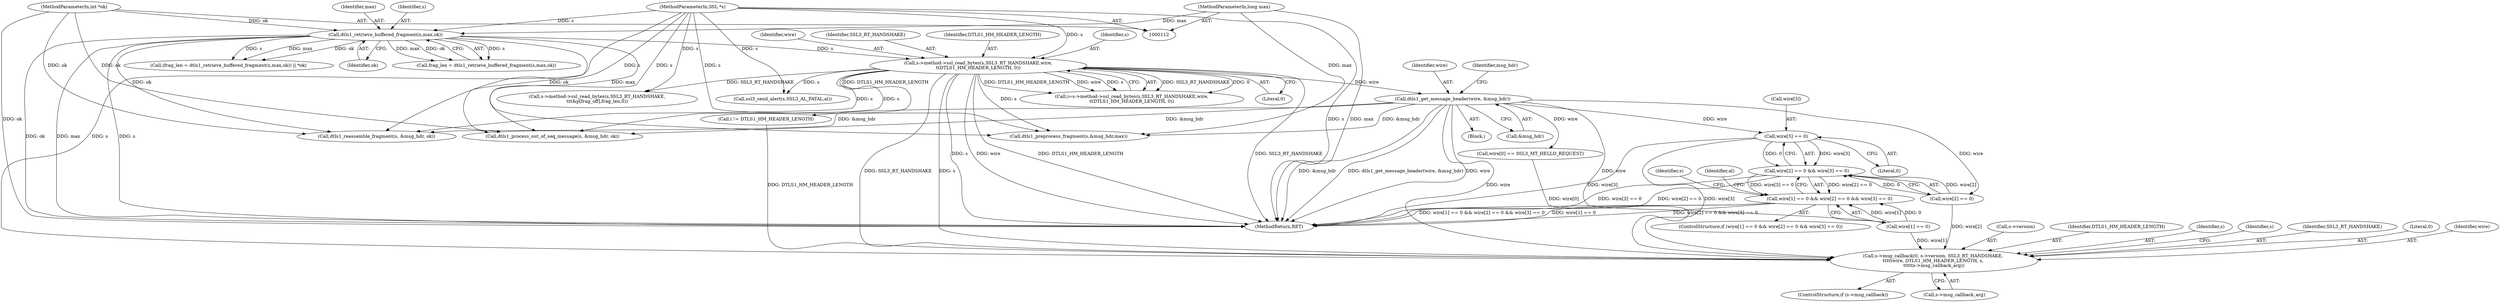 digraph "0_openssl_d3152655d5319ce883c8e3ac4b99f8de4c59d846@array" {
"1000271" [label="(Call,wire[3] == 0)"];
"1000176" [label="(Call,dtls1_get_message_header(wire, &msg_hdr))"];
"1000142" [label="(Call,s->method->ssl_read_bytes(s,SSL3_RT_HANDSHAKE,wire,\n\t\tDTLS1_HM_HEADER_LENGTH, 0))"];
"1000131" [label="(Call,dtls1_retrieve_buffered_fragment(s,max,ok))"];
"1000113" [label="(MethodParameterIn,SSL *s)"];
"1000116" [label="(MethodParameterIn,long max)"];
"1000117" [label="(MethodParameterIn,int *ok)"];
"1000265" [label="(Call,wire[2] == 0 && wire[3] == 0)"];
"1000259" [label="(Call,wire[1] == 0 && wire[2] == 0 && wire[3] == 0)"];
"1000281" [label="(Call,s->msg_callback(0, s->version, SSL3_RT_HANDSHAKE, \n\t\t\t\t\twire, DTLS1_HM_HEADER_LENGTH, s, \n\t\t\t\t\ts->msg_callback_arg))"];
"1000283" [label="(Call,s->version)"];
"1000204" [label="(Call,dtls1_process_out_of_seq_message(s, &msg_hdr, ok))"];
"1000143" [label="(Identifier,s)"];
"1000133" [label="(Identifier,max)"];
"1000116" [label="(MethodParameterIn,long max)"];
"1000258" [label="(ControlStructure,if (wire[1] == 0 && wire[2] == 0 && wire[3] == 0))"];
"1000177" [label="(Identifier,wire)"];
"1000288" [label="(Identifier,DTLS1_HM_HEADER_LENGTH)"];
"1000289" [label="(Identifier,s)"];
"1000275" [label="(Literal,0)"];
"1000265" [label="(Call,wire[2] == 0 && wire[3] == 0)"];
"1000128" [label="(Call,(frag_len = dtls1_retrieve_buffered_fragment(s,max,ok)) || *ok)"];
"1000279" [label="(Identifier,s)"];
"1000277" [label="(ControlStructure,if (s->msg_callback))"];
"1000134" [label="(Identifier,ok)"];
"1000252" [label="(Call,wire[0] == SSL3_MT_HELLO_REQUEST)"];
"1000184" [label="(Identifier,msg_hdr)"];
"1000118" [label="(Block,)"];
"1000295" [label="(Identifier,s)"];
"1000286" [label="(Identifier,SSL3_RT_HANDSHAKE)"];
"1000142" [label="(Call,s->method->ssl_read_bytes(s,SSL3_RT_HANDSHAKE,wire,\n\t\tDTLS1_HM_HEADER_LENGTH, 0))"];
"1000140" [label="(Call,i=s->method->ssl_read_bytes(s,SSL3_RT_HANDSHAKE,wire,\n\t\tDTLS1_HM_HEADER_LENGTH, 0))"];
"1000266" [label="(Call,wire[2] == 0)"];
"1000272" [label="(Call,wire[3])"];
"1000145" [label="(Identifier,wire)"];
"1000129" [label="(Call,frag_len = dtls1_retrieve_buffered_fragment(s,max,ok))"];
"1000311" [label="(Call,dtls1_preprocess_fragment(s,&msg_hdr,max))"];
"1000178" [label="(Call,&msg_hdr)"];
"1000144" [label="(Identifier,SSL3_RT_HANDSHAKE)"];
"1000281" [label="(Call,s->msg_callback(0, s->version, SSL3_RT_HANDSHAKE, \n\t\t\t\t\twire, DTLS1_HM_HEADER_LENGTH, s, \n\t\t\t\t\ts->msg_callback_arg))"];
"1000341" [label="(Call,s->method->ssl_read_bytes(s,SSL3_RT_HANDSHAKE,\n\t\t\t&p[frag_off],frag_len,0))"];
"1000259" [label="(Call,wire[1] == 0 && wire[2] == 0 && wire[3] == 0)"];
"1000117" [label="(MethodParameterIn,int *ok)"];
"1000302" [label="(Identifier,al)"];
"1000176" [label="(Call,dtls1_get_message_header(wire, &msg_hdr))"];
"1000146" [label="(Identifier,DTLS1_HM_HEADER_LENGTH)"];
"1000290" [label="(Call,s->msg_callback_arg)"];
"1000231" [label="(Call,dtls1_reassemble_fragment(s, &msg_hdr, ok))"];
"1000260" [label="(Call,wire[1] == 0)"];
"1000282" [label="(Literal,0)"];
"1000271" [label="(Call,wire[3] == 0)"];
"1000113" [label="(MethodParameterIn,SSL *s)"];
"1000287" [label="(Identifier,wire)"];
"1000132" [label="(Identifier,s)"];
"1000412" [label="(MethodReturn,RET)"];
"1000396" [label="(Call,ssl3_send_alert(s,SSL3_AL_FATAL,al))"];
"1000147" [label="(Literal,0)"];
"1000131" [label="(Call,dtls1_retrieve_buffered_fragment(s,max,ok))"];
"1000165" [label="(Call,i != DTLS1_HM_HEADER_LENGTH)"];
"1000271" -> "1000265"  [label="AST: "];
"1000271" -> "1000275"  [label="CFG: "];
"1000272" -> "1000271"  [label="AST: "];
"1000275" -> "1000271"  [label="AST: "];
"1000265" -> "1000271"  [label="CFG: "];
"1000271" -> "1000412"  [label="DDG: wire[3]"];
"1000271" -> "1000265"  [label="DDG: wire[3]"];
"1000271" -> "1000265"  [label="DDG: 0"];
"1000176" -> "1000271"  [label="DDG: wire"];
"1000271" -> "1000281"  [label="DDG: wire[3]"];
"1000176" -> "1000118"  [label="AST: "];
"1000176" -> "1000178"  [label="CFG: "];
"1000177" -> "1000176"  [label="AST: "];
"1000178" -> "1000176"  [label="AST: "];
"1000184" -> "1000176"  [label="CFG: "];
"1000176" -> "1000412"  [label="DDG: &msg_hdr"];
"1000176" -> "1000412"  [label="DDG: dtls1_get_message_header(wire, &msg_hdr)"];
"1000176" -> "1000412"  [label="DDG: wire"];
"1000142" -> "1000176"  [label="DDG: wire"];
"1000176" -> "1000204"  [label="DDG: &msg_hdr"];
"1000176" -> "1000231"  [label="DDG: &msg_hdr"];
"1000176" -> "1000252"  [label="DDG: wire"];
"1000176" -> "1000260"  [label="DDG: wire"];
"1000176" -> "1000266"  [label="DDG: wire"];
"1000176" -> "1000281"  [label="DDG: wire"];
"1000176" -> "1000311"  [label="DDG: &msg_hdr"];
"1000142" -> "1000140"  [label="AST: "];
"1000142" -> "1000147"  [label="CFG: "];
"1000143" -> "1000142"  [label="AST: "];
"1000144" -> "1000142"  [label="AST: "];
"1000145" -> "1000142"  [label="AST: "];
"1000146" -> "1000142"  [label="AST: "];
"1000147" -> "1000142"  [label="AST: "];
"1000140" -> "1000142"  [label="CFG: "];
"1000142" -> "1000412"  [label="DDG: DTLS1_HM_HEADER_LENGTH"];
"1000142" -> "1000412"  [label="DDG: SSL3_RT_HANDSHAKE"];
"1000142" -> "1000412"  [label="DDG: s"];
"1000142" -> "1000412"  [label="DDG: wire"];
"1000142" -> "1000140"  [label="DDG: SSL3_RT_HANDSHAKE"];
"1000142" -> "1000140"  [label="DDG: 0"];
"1000142" -> "1000140"  [label="DDG: DTLS1_HM_HEADER_LENGTH"];
"1000142" -> "1000140"  [label="DDG: wire"];
"1000142" -> "1000140"  [label="DDG: s"];
"1000131" -> "1000142"  [label="DDG: s"];
"1000113" -> "1000142"  [label="DDG: s"];
"1000142" -> "1000165"  [label="DDG: DTLS1_HM_HEADER_LENGTH"];
"1000142" -> "1000204"  [label="DDG: s"];
"1000142" -> "1000231"  [label="DDG: s"];
"1000142" -> "1000281"  [label="DDG: SSL3_RT_HANDSHAKE"];
"1000142" -> "1000281"  [label="DDG: s"];
"1000142" -> "1000311"  [label="DDG: s"];
"1000142" -> "1000341"  [label="DDG: SSL3_RT_HANDSHAKE"];
"1000142" -> "1000396"  [label="DDG: s"];
"1000131" -> "1000129"  [label="AST: "];
"1000131" -> "1000134"  [label="CFG: "];
"1000132" -> "1000131"  [label="AST: "];
"1000133" -> "1000131"  [label="AST: "];
"1000134" -> "1000131"  [label="AST: "];
"1000129" -> "1000131"  [label="CFG: "];
"1000131" -> "1000412"  [label="DDG: s"];
"1000131" -> "1000412"  [label="DDG: ok"];
"1000131" -> "1000412"  [label="DDG: max"];
"1000131" -> "1000128"  [label="DDG: s"];
"1000131" -> "1000128"  [label="DDG: max"];
"1000131" -> "1000128"  [label="DDG: ok"];
"1000131" -> "1000129"  [label="DDG: s"];
"1000131" -> "1000129"  [label="DDG: max"];
"1000131" -> "1000129"  [label="DDG: ok"];
"1000113" -> "1000131"  [label="DDG: s"];
"1000116" -> "1000131"  [label="DDG: max"];
"1000117" -> "1000131"  [label="DDG: ok"];
"1000131" -> "1000204"  [label="DDG: ok"];
"1000131" -> "1000231"  [label="DDG: ok"];
"1000131" -> "1000311"  [label="DDG: max"];
"1000113" -> "1000112"  [label="AST: "];
"1000113" -> "1000412"  [label="DDG: s"];
"1000113" -> "1000204"  [label="DDG: s"];
"1000113" -> "1000231"  [label="DDG: s"];
"1000113" -> "1000281"  [label="DDG: s"];
"1000113" -> "1000311"  [label="DDG: s"];
"1000113" -> "1000341"  [label="DDG: s"];
"1000113" -> "1000396"  [label="DDG: s"];
"1000116" -> "1000112"  [label="AST: "];
"1000116" -> "1000412"  [label="DDG: max"];
"1000116" -> "1000311"  [label="DDG: max"];
"1000117" -> "1000112"  [label="AST: "];
"1000117" -> "1000412"  [label="DDG: ok"];
"1000117" -> "1000204"  [label="DDG: ok"];
"1000117" -> "1000231"  [label="DDG: ok"];
"1000265" -> "1000259"  [label="AST: "];
"1000265" -> "1000266"  [label="CFG: "];
"1000266" -> "1000265"  [label="AST: "];
"1000259" -> "1000265"  [label="CFG: "];
"1000265" -> "1000412"  [label="DDG: wire[2] == 0"];
"1000265" -> "1000412"  [label="DDG: wire[3] == 0"];
"1000265" -> "1000259"  [label="DDG: wire[2] == 0"];
"1000265" -> "1000259"  [label="DDG: wire[3] == 0"];
"1000266" -> "1000265"  [label="DDG: wire[2]"];
"1000266" -> "1000265"  [label="DDG: 0"];
"1000259" -> "1000258"  [label="AST: "];
"1000259" -> "1000260"  [label="CFG: "];
"1000260" -> "1000259"  [label="AST: "];
"1000279" -> "1000259"  [label="CFG: "];
"1000302" -> "1000259"  [label="CFG: "];
"1000259" -> "1000412"  [label="DDG: wire[1] == 0 && wire[2] == 0 && wire[3] == 0"];
"1000259" -> "1000412"  [label="DDG: wire[1] == 0"];
"1000259" -> "1000412"  [label="DDG: wire[2] == 0 && wire[3] == 0"];
"1000260" -> "1000259"  [label="DDG: wire[1]"];
"1000260" -> "1000259"  [label="DDG: 0"];
"1000281" -> "1000277"  [label="AST: "];
"1000281" -> "1000290"  [label="CFG: "];
"1000282" -> "1000281"  [label="AST: "];
"1000283" -> "1000281"  [label="AST: "];
"1000286" -> "1000281"  [label="AST: "];
"1000287" -> "1000281"  [label="AST: "];
"1000288" -> "1000281"  [label="AST: "];
"1000289" -> "1000281"  [label="AST: "];
"1000290" -> "1000281"  [label="AST: "];
"1000295" -> "1000281"  [label="CFG: "];
"1000252" -> "1000281"  [label="DDG: wire[0]"];
"1000266" -> "1000281"  [label="DDG: wire[2]"];
"1000260" -> "1000281"  [label="DDG: wire[1]"];
"1000165" -> "1000281"  [label="DDG: DTLS1_HM_HEADER_LENGTH"];
}
